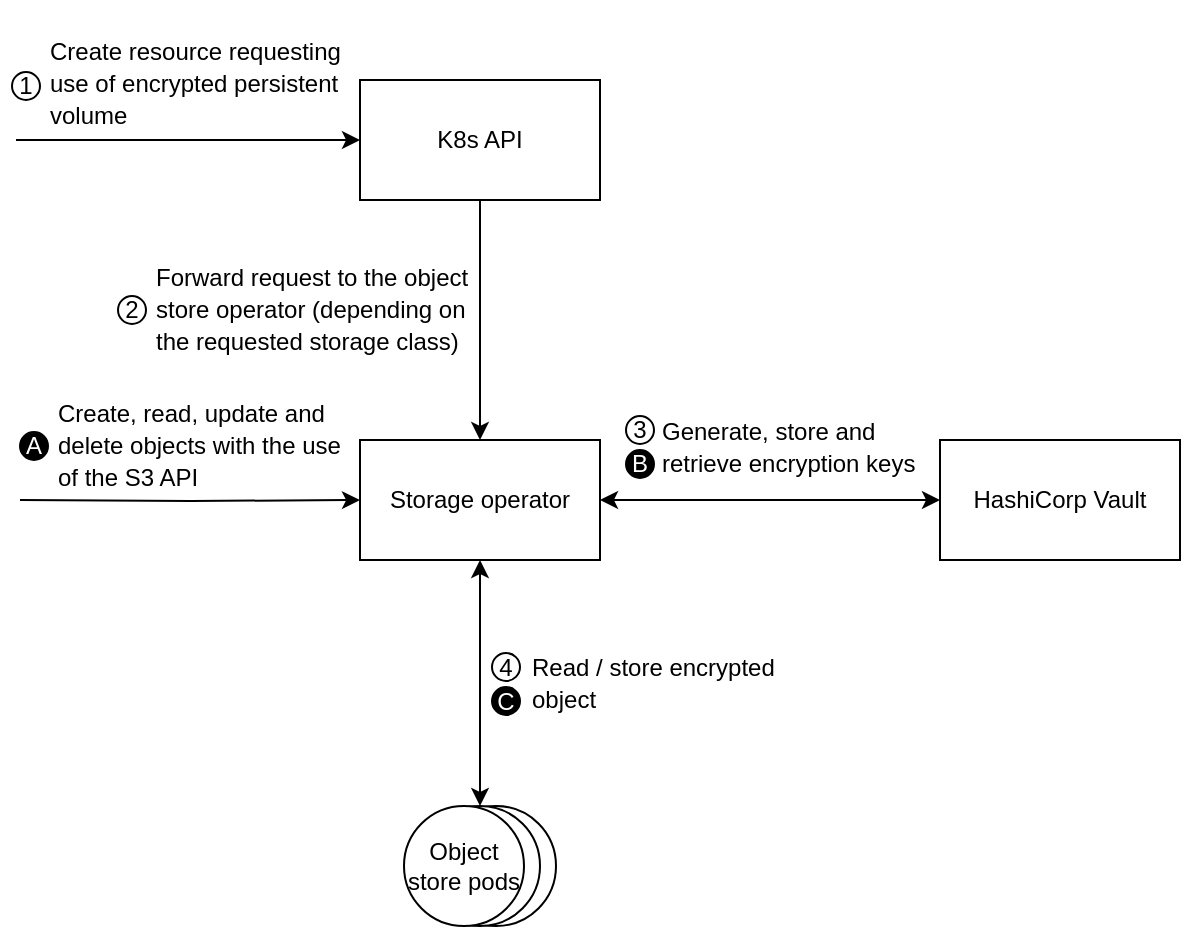 <mxfile version="23.1.4" type="device">
  <diagram id="z2fywuhmsZZxHbe4xA-M" name="Page-1">
    <mxGraphModel dx="691" dy="397" grid="1" gridSize="10" guides="1" tooltips="1" connect="1" arrows="1" fold="1" page="1" pageScale="1" pageWidth="827" pageHeight="1169" math="0" shadow="0">
      <root>
        <mxCell id="0" />
        <mxCell id="1" parent="0" />
        <mxCell id="z3ctLBVVYveg33ifDNu9-2" value="&lt;h1 style=&quot;line-height: 50%;&quot;&gt;&lt;span style=&quot;font-size: 12px; font-weight: 400;&quot;&gt;Create, read, update and delete objects with the use of the S3 API&lt;/span&gt;&lt;/h1&gt;" style="text;html=1;strokeColor=none;fillColor=none;spacing=5;spacingTop=-20;whiteSpace=wrap;overflow=hidden;rounded=0;" vertex="1" parent="1">
          <mxGeometry x="44" y="228" width="158" height="58" as="geometry" />
        </mxCell>
        <mxCell id="pp0-_kGOhsqNxKm0K_HM-6" value="&lt;h1 style=&quot;line-height: 50%;&quot;&gt;&lt;span style=&quot;font-size: 12px; font-weight: 400;&quot;&gt;Generate, store and&amp;nbsp; retrieve encryption keys&lt;/span&gt;&lt;/h1&gt;" style="text;html=1;strokeColor=none;fillColor=none;spacing=5;spacingTop=-20;whiteSpace=wrap;overflow=hidden;rounded=0;" parent="1" vertex="1">
          <mxGeometry x="346" y="237" width="159" height="54" as="geometry" />
        </mxCell>
        <mxCell id="z3ctLBVVYveg33ifDNu9-7" value="&lt;font color=&quot;#ffffff&quot;&gt;B&lt;/font&gt;" style="ellipse;whiteSpace=wrap;html=1;aspect=fixed;fillColor=#000000;" vertex="1" parent="1">
          <mxGeometry x="333" y="262" width="14" height="14" as="geometry" />
        </mxCell>
        <mxCell id="z3ctLBVVYveg33ifDNu9-6" value="3" style="ellipse;whiteSpace=wrap;html=1;aspect=fixed;" vertex="1" parent="1">
          <mxGeometry x="333" y="245" width="14" height="14" as="geometry" />
        </mxCell>
        <mxCell id="z3ctLBVVYveg33ifDNu9-5" value="&lt;font color=&quot;#ffffff&quot;&gt;A&lt;/font&gt;" style="ellipse;whiteSpace=wrap;html=1;aspect=fixed;fillColor=#000000;" vertex="1" parent="1">
          <mxGeometry x="30" y="253" width="14" height="14" as="geometry" />
        </mxCell>
        <mxCell id="z3ctLBVVYveg33ifDNu9-4" value="2" style="ellipse;whiteSpace=wrap;html=1;aspect=fixed;" vertex="1" parent="1">
          <mxGeometry x="79" y="185" width="14" height="14" as="geometry" />
        </mxCell>
        <mxCell id="TMdRoOH4GbIq7_JRytAd-15" value="&lt;h1 style=&quot;line-height: 50%;&quot;&gt;&lt;span style=&quot;font-size: 12px; font-weight: 400;&quot;&gt;Forward request to the object store operator (depending on the requested storage class)&lt;/span&gt;&lt;/h1&gt;" style="text;html=1;strokeColor=none;fillColor=none;spacing=5;spacingTop=-20;whiteSpace=wrap;overflow=hidden;rounded=0;" parent="1" vertex="1">
          <mxGeometry x="93" y="160" width="180" height="62" as="geometry" />
        </mxCell>
        <mxCell id="z3ctLBVVYveg33ifDNu9-3" value="1" style="ellipse;whiteSpace=wrap;html=1;aspect=fixed;" vertex="1" parent="1">
          <mxGeometry x="26" y="73" width="14" height="14" as="geometry" />
        </mxCell>
        <mxCell id="TMdRoOH4GbIq7_JRytAd-5" value="&lt;h1 style=&quot;line-height: 50%;&quot;&gt;&lt;span style=&quot;font-size: 12px; font-weight: 400;&quot;&gt;Create resource requesting use of encrypted persistent volume&lt;/span&gt;&lt;/h1&gt;" style="text;html=1;strokeColor=none;fillColor=none;spacing=5;spacingTop=-20;whiteSpace=wrap;overflow=hidden;rounded=0;" parent="1" vertex="1">
          <mxGeometry x="40" y="47" width="158" height="58" as="geometry" />
        </mxCell>
        <mxCell id="pp0-_kGOhsqNxKm0K_HM-11" value="" style="ellipse;whiteSpace=wrap;html=1;aspect=fixed;" parent="1" vertex="1">
          <mxGeometry x="238" y="440" width="60" height="60" as="geometry" />
        </mxCell>
        <mxCell id="pp0-_kGOhsqNxKm0K_HM-10" value="" style="ellipse;whiteSpace=wrap;html=1;aspect=fixed;" parent="1" vertex="1">
          <mxGeometry x="230" y="440" width="60" height="60" as="geometry" />
        </mxCell>
        <mxCell id="z3ctLBVVYveg33ifDNu9-1" style="edgeStyle=orthogonalEdgeStyle;rounded=0;orthogonalLoop=1;jettySize=auto;html=1;entryX=0;entryY=0.5;entryDx=0;entryDy=0;" edge="1" parent="1" target="TMdRoOH4GbIq7_JRytAd-3">
          <mxGeometry relative="1" as="geometry">
            <mxPoint x="30" y="287" as="targetPoint" />
            <mxPoint x="30" y="287" as="sourcePoint" />
          </mxGeometry>
        </mxCell>
        <mxCell id="TMdRoOH4GbIq7_JRytAd-3" value="Storage operator" style="rounded=0;whiteSpace=wrap;html=1;" parent="1" vertex="1">
          <mxGeometry x="200" y="257" width="120" height="60" as="geometry" />
        </mxCell>
        <mxCell id="TMdRoOH4GbIq7_JRytAd-4" value="" style="endArrow=classic;html=1;entryX=0;entryY=0.5;entryDx=0;entryDy=0;rounded=0;" parent="1" edge="1" target="TMdRoOH4GbIq7_JRytAd-9">
          <mxGeometry width="50" height="50" relative="1" as="geometry">
            <mxPoint x="28" y="107" as="sourcePoint" />
            <mxPoint x="199" y="87" as="targetPoint" />
          </mxGeometry>
        </mxCell>
        <mxCell id="TMdRoOH4GbIq7_JRytAd-10" style="edgeStyle=orthogonalEdgeStyle;rounded=0;orthogonalLoop=1;jettySize=auto;html=1;exitX=0.5;exitY=1;exitDx=0;exitDy=0;entryX=0.5;entryY=0;entryDx=0;entryDy=0;" parent="1" source="TMdRoOH4GbIq7_JRytAd-9" target="TMdRoOH4GbIq7_JRytAd-3" edge="1">
          <mxGeometry relative="1" as="geometry">
            <mxPoint x="259" y="147" as="sourcePoint" />
            <mxPoint x="259" y="197" as="targetPoint" />
          </mxGeometry>
        </mxCell>
        <mxCell id="TMdRoOH4GbIq7_JRytAd-9" value="K8s API" style="rounded=0;whiteSpace=wrap;html=1;" parent="1" vertex="1">
          <mxGeometry x="200" y="77" width="120" height="60" as="geometry" />
        </mxCell>
        <mxCell id="pp0-_kGOhsqNxKm0K_HM-1" value="HashiCorp Vault" style="rounded=0;whiteSpace=wrap;html=1;" parent="1" vertex="1">
          <mxGeometry x="490" y="257" width="120" height="60" as="geometry" />
        </mxCell>
        <mxCell id="pp0-_kGOhsqNxKm0K_HM-5" value="" style="endArrow=classic;startArrow=classic;html=1;rounded=0;exitX=1;exitY=0.5;exitDx=0;exitDy=0;entryX=0;entryY=0.5;entryDx=0;entryDy=0;" parent="1" source="TMdRoOH4GbIq7_JRytAd-3" target="pp0-_kGOhsqNxKm0K_HM-1" edge="1">
          <mxGeometry width="50" height="50" relative="1" as="geometry">
            <mxPoint x="330" y="300" as="sourcePoint" />
            <mxPoint x="430" y="440" as="targetPoint" />
          </mxGeometry>
        </mxCell>
        <mxCell id="pp0-_kGOhsqNxKm0K_HM-7" value="" style="endArrow=classic;startArrow=classic;html=1;rounded=0;fontSize=12;entryX=0.5;entryY=1;entryDx=0;entryDy=0;exitX=0.5;exitY=0;exitDx=0;exitDy=0;" parent="1" source="pp0-_kGOhsqNxKm0K_HM-10" target="TMdRoOH4GbIq7_JRytAd-3" edge="1">
          <mxGeometry width="50" height="50" relative="1" as="geometry">
            <mxPoint x="320" y="420" as="sourcePoint" />
            <mxPoint x="330" y="460" as="targetPoint" />
          </mxGeometry>
        </mxCell>
        <mxCell id="pp0-_kGOhsqNxKm0K_HM-9" value="Object store pods" style="ellipse;whiteSpace=wrap;html=1;aspect=fixed;" parent="1" vertex="1">
          <mxGeometry x="222" y="440" width="60" height="60" as="geometry" />
        </mxCell>
        <mxCell id="pp0-_kGOhsqNxKm0K_HM-12" value="&lt;h1 style=&quot;line-height: 50%;&quot;&gt;&lt;span style=&quot;font-size: 12px; font-weight: 400;&quot;&gt;Read / store encrypted object&lt;/span&gt;&lt;/h1&gt;" style="text;html=1;strokeColor=none;fillColor=none;spacing=5;spacingTop=-20;whiteSpace=wrap;overflow=hidden;rounded=0;" parent="1" vertex="1">
          <mxGeometry x="281" y="355" width="135" height="54" as="geometry" />
        </mxCell>
        <mxCell id="z3ctLBVVYveg33ifDNu9-8" value="&lt;font color=&quot;#ffffff&quot;&gt;C&lt;/font&gt;" style="ellipse;whiteSpace=wrap;html=1;aspect=fixed;fillColor=#000000;" vertex="1" parent="1">
          <mxGeometry x="266" y="380.5" width="14" height="14" as="geometry" />
        </mxCell>
        <mxCell id="z3ctLBVVYveg33ifDNu9-9" value="4" style="ellipse;whiteSpace=wrap;html=1;aspect=fixed;" vertex="1" parent="1">
          <mxGeometry x="266" y="363.5" width="14" height="14" as="geometry" />
        </mxCell>
      </root>
    </mxGraphModel>
  </diagram>
</mxfile>
